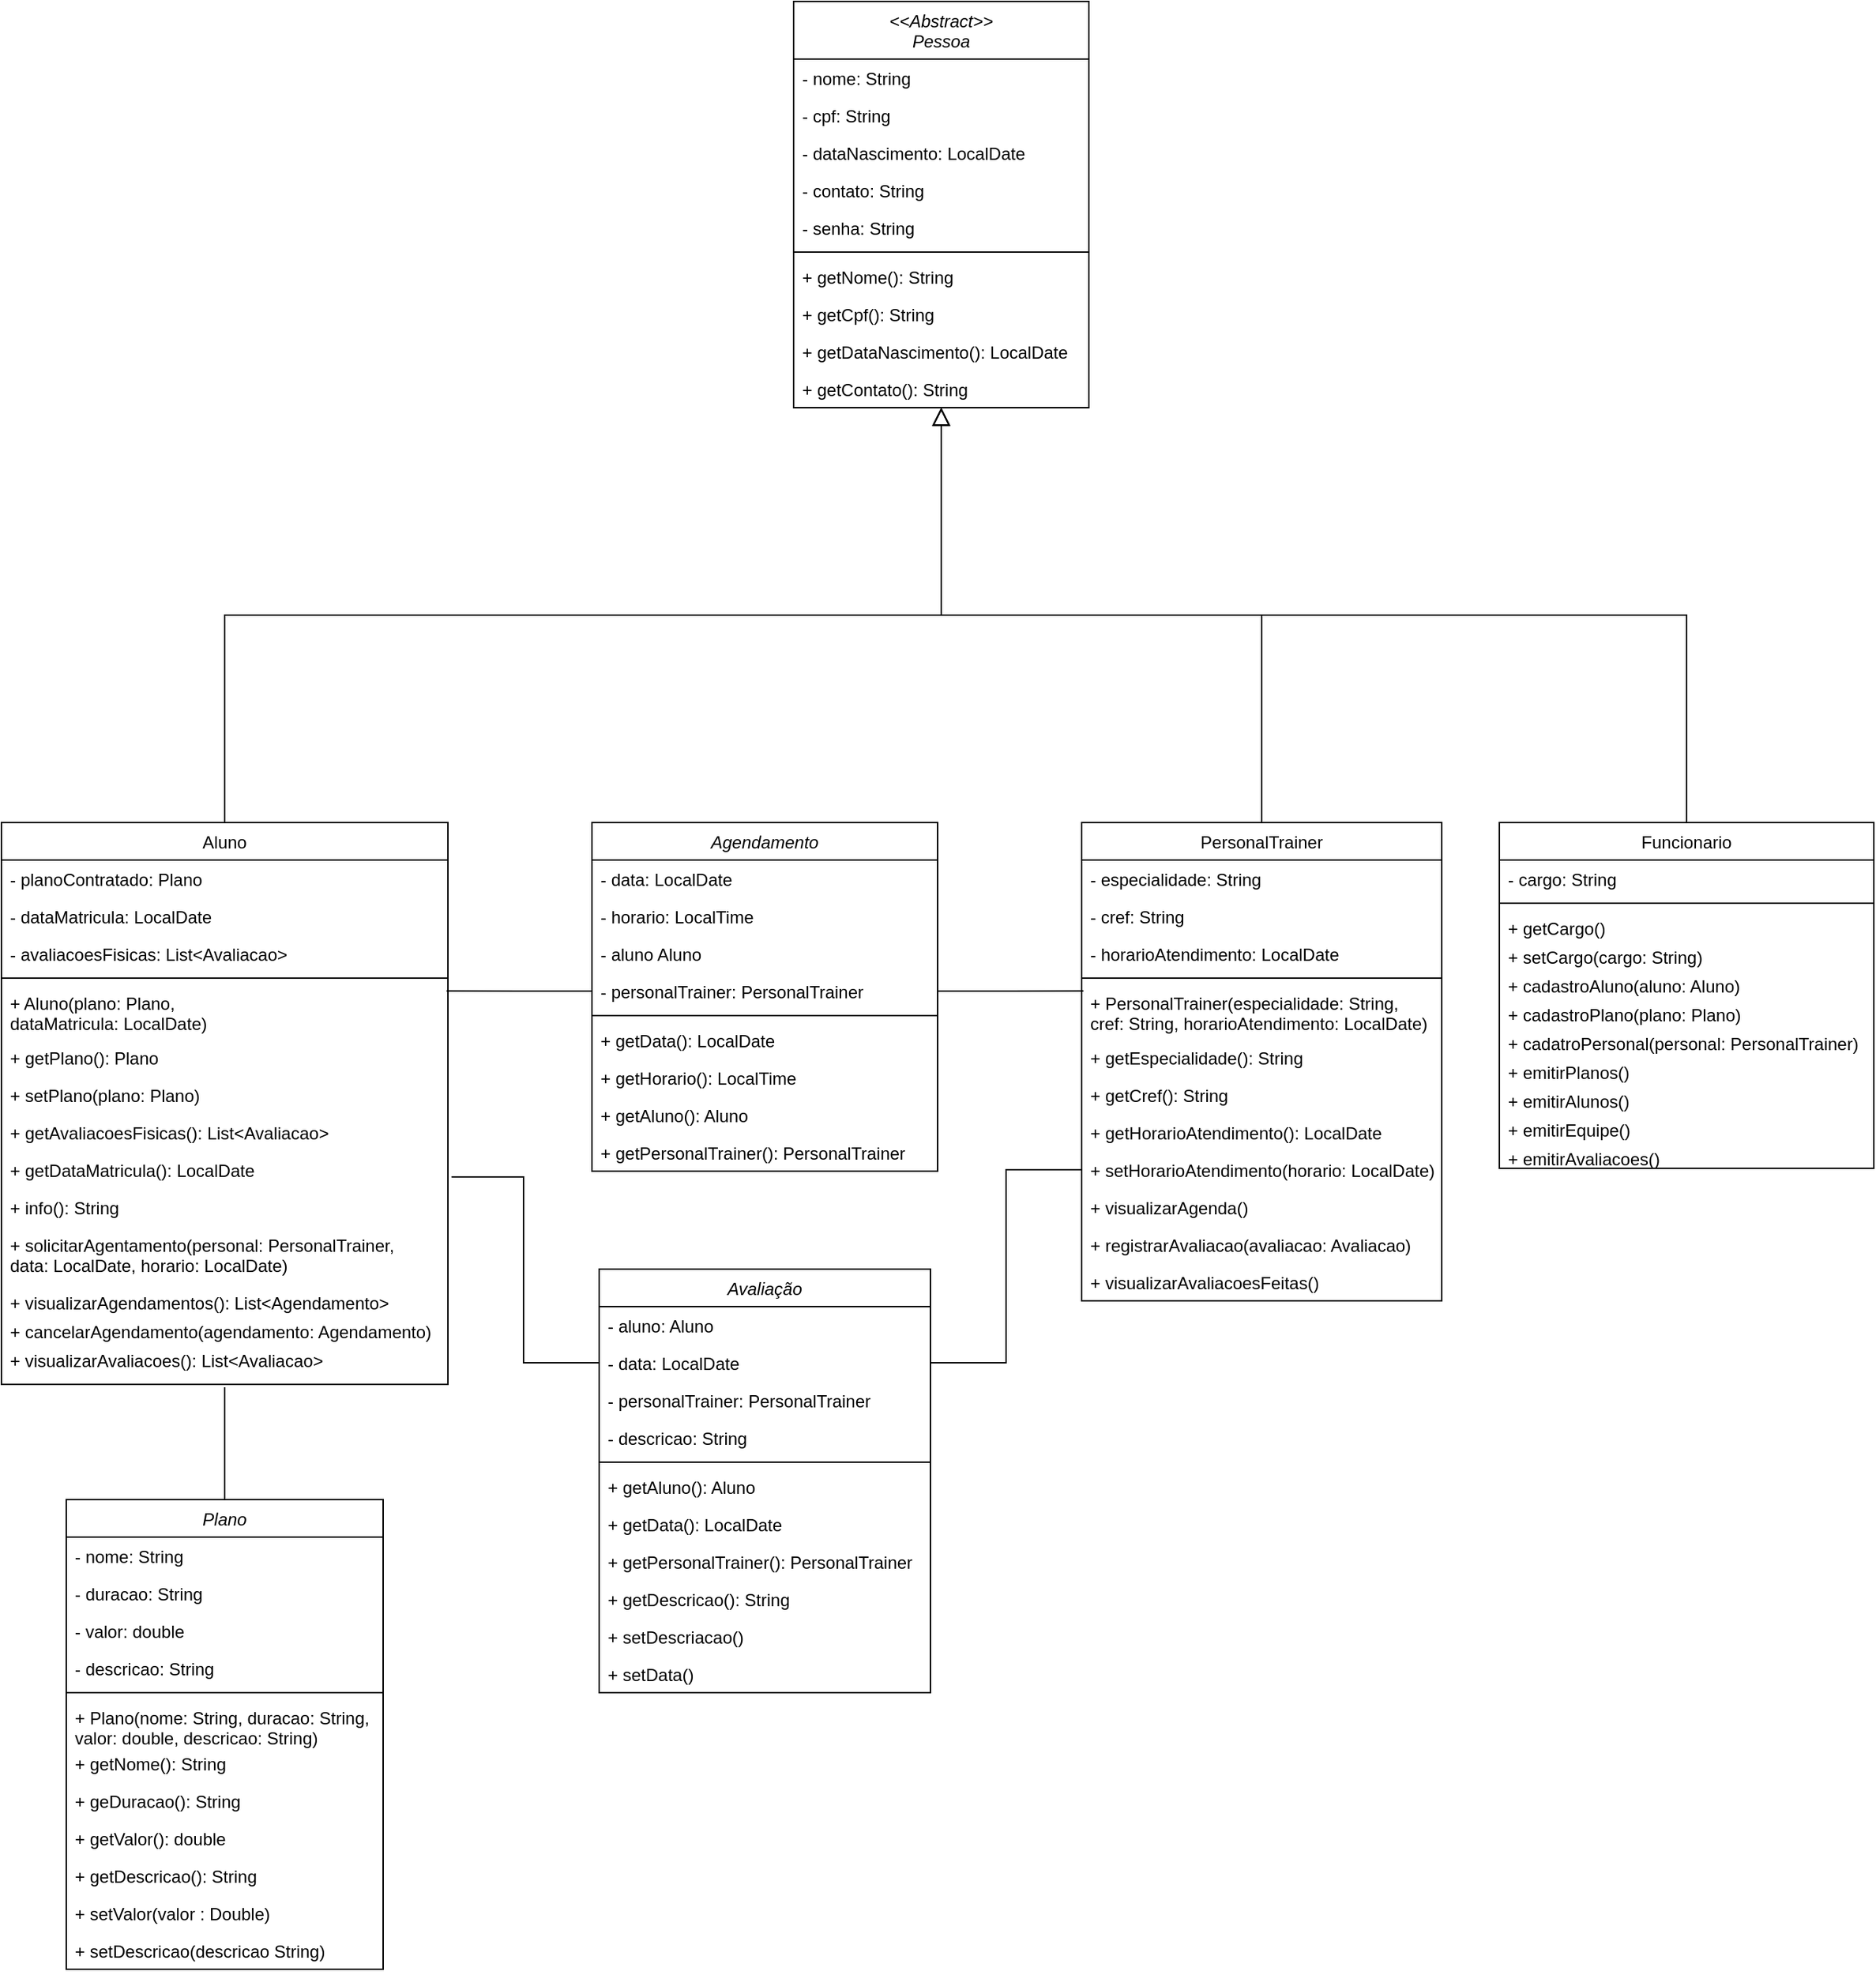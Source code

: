 <mxfile version="24.2.3" type="device">
  <diagram id="C5RBs43oDa-KdzZeNtuy" name="Page-1">
    <mxGraphModel dx="3194" dy="2094" grid="1" gridSize="10" guides="1" tooltips="1" connect="1" arrows="1" fold="1" page="1" pageScale="1" pageWidth="827" pageHeight="1169" math="0" shadow="0">
      <root>
        <mxCell id="WIyWlLk6GJQsqaUBKTNV-0" />
        <mxCell id="WIyWlLk6GJQsqaUBKTNV-1" parent="WIyWlLk6GJQsqaUBKTNV-0" />
        <mxCell id="zkfFHV4jXpPFQw0GAbJ--0" value="&lt;&lt;Abstract&gt;&gt;&#xa;Pessoa" style="swimlane;fontStyle=2;align=center;verticalAlign=top;childLayout=stackLayout;horizontal=1;startSize=40;horizontalStack=0;resizeParent=1;resizeLast=0;collapsible=1;marginBottom=0;rounded=0;shadow=0;strokeWidth=1;" parent="WIyWlLk6GJQsqaUBKTNV-1" vertex="1">
          <mxGeometry x="220" y="-230" width="205" height="282" as="geometry">
            <mxRectangle x="220" y="110" width="160" height="26" as="alternateBounds" />
          </mxGeometry>
        </mxCell>
        <mxCell id="zkfFHV4jXpPFQw0GAbJ--1" value="- nome: String" style="text;align=left;verticalAlign=top;spacingLeft=4;spacingRight=4;overflow=hidden;rotatable=0;points=[[0,0.5],[1,0.5]];portConstraint=eastwest;" parent="zkfFHV4jXpPFQw0GAbJ--0" vertex="1">
          <mxGeometry y="40" width="205" height="26" as="geometry" />
        </mxCell>
        <mxCell id="zkfFHV4jXpPFQw0GAbJ--2" value="- cpf: String" style="text;align=left;verticalAlign=top;spacingLeft=4;spacingRight=4;overflow=hidden;rotatable=0;points=[[0,0.5],[1,0.5]];portConstraint=eastwest;rounded=0;shadow=0;html=0;" parent="zkfFHV4jXpPFQw0GAbJ--0" vertex="1">
          <mxGeometry y="66" width="205" height="26" as="geometry" />
        </mxCell>
        <mxCell id="zkfFHV4jXpPFQw0GAbJ--3" value="- dataNascimento: LocalDate " style="text;align=left;verticalAlign=top;spacingLeft=4;spacingRight=4;overflow=hidden;rotatable=0;points=[[0,0.5],[1,0.5]];portConstraint=eastwest;rounded=0;shadow=0;html=0;" parent="zkfFHV4jXpPFQw0GAbJ--0" vertex="1">
          <mxGeometry y="92" width="205" height="26" as="geometry" />
        </mxCell>
        <mxCell id="J0K28uC7JAJ8UK2vLOY5-32" value="- contato: String" style="text;align=left;verticalAlign=top;spacingLeft=4;spacingRight=4;overflow=hidden;rotatable=0;points=[[0,0.5],[1,0.5]];portConstraint=eastwest;rounded=0;shadow=0;html=0;" parent="zkfFHV4jXpPFQw0GAbJ--0" vertex="1">
          <mxGeometry y="118" width="205" height="26" as="geometry" />
        </mxCell>
        <mxCell id="J0K28uC7JAJ8UK2vLOY5-33" value="- senha: String" style="text;align=left;verticalAlign=top;spacingLeft=4;spacingRight=4;overflow=hidden;rotatable=0;points=[[0,0.5],[1,0.5]];portConstraint=eastwest;rounded=0;shadow=0;html=0;" parent="zkfFHV4jXpPFQw0GAbJ--0" vertex="1">
          <mxGeometry y="144" width="205" height="26" as="geometry" />
        </mxCell>
        <mxCell id="zkfFHV4jXpPFQw0GAbJ--4" value="" style="line;html=1;strokeWidth=1;align=left;verticalAlign=middle;spacingTop=-1;spacingLeft=3;spacingRight=3;rotatable=0;labelPosition=right;points=[];portConstraint=eastwest;" parent="zkfFHV4jXpPFQw0GAbJ--0" vertex="1">
          <mxGeometry y="170" width="205" height="8" as="geometry" />
        </mxCell>
        <mxCell id="J0K28uC7JAJ8UK2vLOY5-101" value="+ getNome(): String" style="text;align=left;verticalAlign=top;spacingLeft=4;spacingRight=4;overflow=hidden;rotatable=0;points=[[0,0.5],[1,0.5]];portConstraint=eastwest;rounded=0;shadow=0;html=0;" parent="zkfFHV4jXpPFQw0GAbJ--0" vertex="1">
          <mxGeometry y="178" width="205" height="26" as="geometry" />
        </mxCell>
        <mxCell id="J0K28uC7JAJ8UK2vLOY5-102" value="+ getCpf(): String" style="text;align=left;verticalAlign=top;spacingLeft=4;spacingRight=4;overflow=hidden;rotatable=0;points=[[0,0.5],[1,0.5]];portConstraint=eastwest;rounded=0;shadow=0;html=0;" parent="zkfFHV4jXpPFQw0GAbJ--0" vertex="1">
          <mxGeometry y="204" width="205" height="26" as="geometry" />
        </mxCell>
        <mxCell id="J0K28uC7JAJ8UK2vLOY5-112" value="+ getDataNascimento(): LocalDate" style="text;align=left;verticalAlign=top;spacingLeft=4;spacingRight=4;overflow=hidden;rotatable=0;points=[[0,0.5],[1,0.5]];portConstraint=eastwest;rounded=0;shadow=0;html=0;" parent="zkfFHV4jXpPFQw0GAbJ--0" vertex="1">
          <mxGeometry y="230" width="205" height="26" as="geometry" />
        </mxCell>
        <mxCell id="J0K28uC7JAJ8UK2vLOY5-113" value="+ getContato(): String" style="text;align=left;verticalAlign=top;spacingLeft=4;spacingRight=4;overflow=hidden;rotatable=0;points=[[0,0.5],[1,0.5]];portConstraint=eastwest;rounded=0;shadow=0;html=0;" parent="zkfFHV4jXpPFQw0GAbJ--0" vertex="1">
          <mxGeometry y="256" width="205" height="26" as="geometry" />
        </mxCell>
        <mxCell id="zkfFHV4jXpPFQw0GAbJ--6" value="Aluno" style="swimlane;fontStyle=0;align=center;verticalAlign=top;childLayout=stackLayout;horizontal=1;startSize=26;horizontalStack=0;resizeParent=1;resizeLast=0;collapsible=1;marginBottom=0;rounded=0;shadow=0;strokeWidth=1;" parent="WIyWlLk6GJQsqaUBKTNV-1" vertex="1">
          <mxGeometry x="-330" y="340" width="310" height="390" as="geometry">
            <mxRectangle x="130" y="380" width="160" height="26" as="alternateBounds" />
          </mxGeometry>
        </mxCell>
        <mxCell id="zkfFHV4jXpPFQw0GAbJ--7" value="- planoContratado: Plano" style="text;align=left;verticalAlign=top;spacingLeft=4;spacingRight=4;overflow=hidden;rotatable=0;points=[[0,0.5],[1,0.5]];portConstraint=eastwest;" parent="zkfFHV4jXpPFQw0GAbJ--6" vertex="1">
          <mxGeometry y="26" width="310" height="26" as="geometry" />
        </mxCell>
        <mxCell id="zkfFHV4jXpPFQw0GAbJ--8" value="- dataMatricula: LocalDate" style="text;align=left;verticalAlign=top;spacingLeft=4;spacingRight=4;overflow=hidden;rotatable=0;points=[[0,0.5],[1,0.5]];portConstraint=eastwest;rounded=0;shadow=0;html=0;" parent="zkfFHV4jXpPFQw0GAbJ--6" vertex="1">
          <mxGeometry y="52" width="310" height="26" as="geometry" />
        </mxCell>
        <mxCell id="J0K28uC7JAJ8UK2vLOY5-39" value="- avaliacoesFisicas: List&lt;Avaliacao&gt;" style="text;align=left;verticalAlign=top;spacingLeft=4;spacingRight=4;overflow=hidden;rotatable=0;points=[[0,0.5],[1,0.5]];portConstraint=eastwest;rounded=0;shadow=0;html=0;" parent="zkfFHV4jXpPFQw0GAbJ--6" vertex="1">
          <mxGeometry y="78" width="310" height="26" as="geometry" />
        </mxCell>
        <mxCell id="zkfFHV4jXpPFQw0GAbJ--9" value="" style="line;html=1;strokeWidth=1;align=left;verticalAlign=middle;spacingTop=-1;spacingLeft=3;spacingRight=3;rotatable=0;labelPosition=right;points=[];portConstraint=eastwest;" parent="zkfFHV4jXpPFQw0GAbJ--6" vertex="1">
          <mxGeometry y="104" width="310" height="8" as="geometry" />
        </mxCell>
        <mxCell id="J0K28uC7JAJ8UK2vLOY5-69" value="+ Aluno(plano: Plano, &#xa;dataMatricula: LocalDate)&#xa;" style="text;align=left;verticalAlign=top;spacingLeft=4;spacingRight=4;overflow=hidden;rotatable=0;points=[[0,0.5],[1,0.5]];portConstraint=eastwest;rounded=0;shadow=0;html=0;" parent="zkfFHV4jXpPFQw0GAbJ--6" vertex="1">
          <mxGeometry y="112" width="310" height="38" as="geometry" />
        </mxCell>
        <mxCell id="J0K28uC7JAJ8UK2vLOY5-92" value="+ getPlano(): Plano&#xa;" style="text;align=left;verticalAlign=top;spacingLeft=4;spacingRight=4;overflow=hidden;rotatable=0;points=[[0,0.5],[1,0.5]];portConstraint=eastwest;rounded=0;shadow=0;html=0;" parent="zkfFHV4jXpPFQw0GAbJ--6" vertex="1">
          <mxGeometry y="150" width="310" height="26" as="geometry" />
        </mxCell>
        <mxCell id="J0K28uC7JAJ8UK2vLOY5-55" value="+ setPlano(plano: Plano)&#xa;" style="text;align=left;verticalAlign=top;spacingLeft=4;spacingRight=4;overflow=hidden;rotatable=0;points=[[0,0.5],[1,0.5]];portConstraint=eastwest;rounded=0;shadow=0;html=0;" parent="zkfFHV4jXpPFQw0GAbJ--6" vertex="1">
          <mxGeometry y="176" width="310" height="26" as="geometry" />
        </mxCell>
        <mxCell id="J0K28uC7JAJ8UK2vLOY5-54" value="+ getAvaliacoesFisicas(): List&lt;Avaliacao&gt;" style="text;align=left;verticalAlign=top;spacingLeft=4;spacingRight=4;overflow=hidden;rotatable=0;points=[[0,0.5],[1,0.5]];portConstraint=eastwest;rounded=0;shadow=0;html=0;" parent="zkfFHV4jXpPFQw0GAbJ--6" vertex="1">
          <mxGeometry y="202" width="310" height="26" as="geometry" />
        </mxCell>
        <mxCell id="J0K28uC7JAJ8UK2vLOY5-53" value="+ getDataMatricula(): LocalDate&#xa;" style="text;align=left;verticalAlign=top;spacingLeft=4;spacingRight=4;overflow=hidden;rotatable=0;points=[[0,0.5],[1,0.5]];portConstraint=eastwest;rounded=0;shadow=0;html=0;" parent="zkfFHV4jXpPFQw0GAbJ--6" vertex="1">
          <mxGeometry y="228" width="310" height="26" as="geometry" />
        </mxCell>
        <mxCell id="J0K28uC7JAJ8UK2vLOY5-52" value="+ info(): String&#xa;" style="text;align=left;verticalAlign=top;spacingLeft=4;spacingRight=4;overflow=hidden;rotatable=0;points=[[0,0.5],[1,0.5]];portConstraint=eastwest;rounded=0;shadow=0;html=0;" parent="zkfFHV4jXpPFQw0GAbJ--6" vertex="1">
          <mxGeometry y="254" width="310" height="26" as="geometry" />
        </mxCell>
        <mxCell id="J0K28uC7JAJ8UK2vLOY5-93" value="+ solicitarAgentamento(personal: PersonalTrainer,&#xa;data: LocalDate, horario: LocalDate)" style="text;align=left;verticalAlign=top;spacingLeft=4;spacingRight=4;overflow=hidden;rotatable=0;points=[[0,0.5],[1,0.5]];portConstraint=eastwest;rounded=0;shadow=0;html=0;" parent="zkfFHV4jXpPFQw0GAbJ--6" vertex="1">
          <mxGeometry y="280" width="310" height="40" as="geometry" />
        </mxCell>
        <mxCell id="J0K28uC7JAJ8UK2vLOY5-94" value="+ visualizarAgendamentos(): List&lt;Agendamento&gt;" style="text;align=left;verticalAlign=top;spacingLeft=4;spacingRight=4;overflow=hidden;rotatable=0;points=[[0,0.5],[1,0.5]];portConstraint=eastwest;rounded=0;shadow=0;html=0;" parent="zkfFHV4jXpPFQw0GAbJ--6" vertex="1">
          <mxGeometry y="320" width="310" height="20" as="geometry" />
        </mxCell>
        <mxCell id="J0K28uC7JAJ8UK2vLOY5-95" value="+ cancelarAgendamento(agendamento: Agendamento)" style="text;align=left;verticalAlign=top;spacingLeft=4;spacingRight=4;overflow=hidden;rotatable=0;points=[[0,0.5],[1,0.5]];portConstraint=eastwest;rounded=0;shadow=0;html=0;" parent="zkfFHV4jXpPFQw0GAbJ--6" vertex="1">
          <mxGeometry y="340" width="310" height="20" as="geometry" />
        </mxCell>
        <mxCell id="J0K28uC7JAJ8UK2vLOY5-96" value="+ visualizarAvaliacoes(): List&lt;Avaliacao&gt;" style="text;align=left;verticalAlign=top;spacingLeft=4;spacingRight=4;overflow=hidden;rotatable=0;points=[[0,0.5],[1,0.5]];portConstraint=eastwest;rounded=0;shadow=0;html=0;" parent="zkfFHV4jXpPFQw0GAbJ--6" vertex="1">
          <mxGeometry y="360" width="310" height="20" as="geometry" />
        </mxCell>
        <mxCell id="zkfFHV4jXpPFQw0GAbJ--12" value="" style="endArrow=block;endSize=10;endFill=0;shadow=0;strokeWidth=1;rounded=0;curved=0;edgeStyle=elbowEdgeStyle;elbow=vertical;" parent="WIyWlLk6GJQsqaUBKTNV-1" source="zkfFHV4jXpPFQw0GAbJ--6" target="zkfFHV4jXpPFQw0GAbJ--0" edge="1">
          <mxGeometry width="160" relative="1" as="geometry">
            <mxPoint x="200" y="203" as="sourcePoint" />
            <mxPoint x="200" y="203" as="targetPoint" />
          </mxGeometry>
        </mxCell>
        <mxCell id="zkfFHV4jXpPFQw0GAbJ--13" value="Funcionario" style="swimlane;fontStyle=0;align=center;verticalAlign=top;childLayout=stackLayout;horizontal=1;startSize=26;horizontalStack=0;resizeParent=1;resizeLast=0;collapsible=1;marginBottom=0;rounded=0;shadow=0;strokeWidth=1;" parent="WIyWlLk6GJQsqaUBKTNV-1" vertex="1">
          <mxGeometry x="710" y="340" width="260" height="240" as="geometry">
            <mxRectangle x="340" y="380" width="170" height="26" as="alternateBounds" />
          </mxGeometry>
        </mxCell>
        <mxCell id="zkfFHV4jXpPFQw0GAbJ--14" value="- cargo: String" style="text;align=left;verticalAlign=top;spacingLeft=4;spacingRight=4;overflow=hidden;rotatable=0;points=[[0,0.5],[1,0.5]];portConstraint=eastwest;" parent="zkfFHV4jXpPFQw0GAbJ--13" vertex="1">
          <mxGeometry y="26" width="260" height="26" as="geometry" />
        </mxCell>
        <mxCell id="zkfFHV4jXpPFQw0GAbJ--15" value="" style="line;html=1;strokeWidth=1;align=left;verticalAlign=middle;spacingTop=-1;spacingLeft=3;spacingRight=3;rotatable=0;labelPosition=right;points=[];portConstraint=eastwest;" parent="zkfFHV4jXpPFQw0GAbJ--13" vertex="1">
          <mxGeometry y="52" width="260" height="8" as="geometry" />
        </mxCell>
        <mxCell id="J0K28uC7JAJ8UK2vLOY5-72" value="+ getCargo()&#xa;" style="text;align=left;verticalAlign=top;spacingLeft=4;spacingRight=4;overflow=hidden;rotatable=0;points=[[0,0.5],[1,0.5]];portConstraint=eastwest;rounded=0;shadow=0;html=0;" parent="zkfFHV4jXpPFQw0GAbJ--13" vertex="1">
          <mxGeometry y="60" width="260" height="20" as="geometry" />
        </mxCell>
        <mxCell id="J0K28uC7JAJ8UK2vLOY5-73" value="+ setCargo(cargo: String)&#xa;" style="text;align=left;verticalAlign=top;spacingLeft=4;spacingRight=4;overflow=hidden;rotatable=0;points=[[0,0.5],[1,0.5]];portConstraint=eastwest;rounded=0;shadow=0;html=0;" parent="zkfFHV4jXpPFQw0GAbJ--13" vertex="1">
          <mxGeometry y="80" width="260" height="20" as="geometry" />
        </mxCell>
        <mxCell id="J0K28uC7JAJ8UK2vLOY5-74" value="+ cadastroAluno(aluno: Aluno)&#xa;" style="text;align=left;verticalAlign=top;spacingLeft=4;spacingRight=4;overflow=hidden;rotatable=0;points=[[0,0.5],[1,0.5]];portConstraint=eastwest;rounded=0;shadow=0;html=0;" parent="zkfFHV4jXpPFQw0GAbJ--13" vertex="1">
          <mxGeometry y="100" width="260" height="20" as="geometry" />
        </mxCell>
        <mxCell id="J0K28uC7JAJ8UK2vLOY5-75" value="+ cadastroPlano(plano: Plano)&#xa;&#xa;" style="text;align=left;verticalAlign=top;spacingLeft=4;spacingRight=4;overflow=hidden;rotatable=0;points=[[0,0.5],[1,0.5]];portConstraint=eastwest;rounded=0;shadow=0;html=0;" parent="zkfFHV4jXpPFQw0GAbJ--13" vertex="1">
          <mxGeometry y="120" width="260" height="20" as="geometry" />
        </mxCell>
        <mxCell id="J0K28uC7JAJ8UK2vLOY5-76" value="+ cadatroPersonal(personal: PersonalTrainer)&#xa;" style="text;align=left;verticalAlign=top;spacingLeft=4;spacingRight=4;overflow=hidden;rotatable=0;points=[[0,0.5],[1,0.5]];portConstraint=eastwest;rounded=0;shadow=0;html=0;" parent="zkfFHV4jXpPFQw0GAbJ--13" vertex="1">
          <mxGeometry y="140" width="260" height="20" as="geometry" />
        </mxCell>
        <mxCell id="J0K28uC7JAJ8UK2vLOY5-77" value="+ emitirPlanos()" style="text;align=left;verticalAlign=top;spacingLeft=4;spacingRight=4;overflow=hidden;rotatable=0;points=[[0,0.5],[1,0.5]];portConstraint=eastwest;rounded=0;shadow=0;html=0;" parent="zkfFHV4jXpPFQw0GAbJ--13" vertex="1">
          <mxGeometry y="160" width="260" height="20" as="geometry" />
        </mxCell>
        <mxCell id="J0K28uC7JAJ8UK2vLOY5-78" value="+ emitirAlunos()" style="text;align=left;verticalAlign=top;spacingLeft=4;spacingRight=4;overflow=hidden;rotatable=0;points=[[0,0.5],[1,0.5]];portConstraint=eastwest;rounded=0;shadow=0;html=0;" parent="zkfFHV4jXpPFQw0GAbJ--13" vertex="1">
          <mxGeometry y="180" width="260" height="20" as="geometry" />
        </mxCell>
        <mxCell id="J0K28uC7JAJ8UK2vLOY5-79" value="+ emitirEquipe()" style="text;align=left;verticalAlign=top;spacingLeft=4;spacingRight=4;overflow=hidden;rotatable=0;points=[[0,0.5],[1,0.5]];portConstraint=eastwest;rounded=0;shadow=0;html=0;" parent="zkfFHV4jXpPFQw0GAbJ--13" vertex="1">
          <mxGeometry y="200" width="260" height="20" as="geometry" />
        </mxCell>
        <mxCell id="J0K28uC7JAJ8UK2vLOY5-80" value="+ emitirAvaliacoes()" style="text;align=left;verticalAlign=top;spacingLeft=4;spacingRight=4;overflow=hidden;rotatable=0;points=[[0,0.5],[1,0.5]];portConstraint=eastwest;rounded=0;shadow=0;html=0;" parent="zkfFHV4jXpPFQw0GAbJ--13" vertex="1">
          <mxGeometry y="220" width="260" height="20" as="geometry" />
        </mxCell>
        <mxCell id="zkfFHV4jXpPFQw0GAbJ--16" value="" style="endArrow=block;endSize=10;endFill=0;shadow=0;strokeWidth=1;rounded=0;curved=0;edgeStyle=elbowEdgeStyle;elbow=vertical;" parent="WIyWlLk6GJQsqaUBKTNV-1" source="zkfFHV4jXpPFQw0GAbJ--13" target="zkfFHV4jXpPFQw0GAbJ--0" edge="1">
          <mxGeometry width="160" relative="1" as="geometry">
            <mxPoint x="210" y="373" as="sourcePoint" />
            <mxPoint x="310" y="271" as="targetPoint" />
          </mxGeometry>
        </mxCell>
        <mxCell id="J0K28uC7JAJ8UK2vLOY5-0" value="PersonalTrainer" style="swimlane;fontStyle=0;align=center;verticalAlign=top;childLayout=stackLayout;horizontal=1;startSize=26;horizontalStack=0;resizeParent=1;resizeLast=0;collapsible=1;marginBottom=0;rounded=0;shadow=0;strokeWidth=1;" parent="WIyWlLk6GJQsqaUBKTNV-1" vertex="1">
          <mxGeometry x="420" y="340" width="250" height="332" as="geometry">
            <mxRectangle x="130" y="380" width="160" height="26" as="alternateBounds" />
          </mxGeometry>
        </mxCell>
        <mxCell id="J0K28uC7JAJ8UK2vLOY5-1" value="- especialidade: String" style="text;align=left;verticalAlign=top;spacingLeft=4;spacingRight=4;overflow=hidden;rotatable=0;points=[[0,0.5],[1,0.5]];portConstraint=eastwest;" parent="J0K28uC7JAJ8UK2vLOY5-0" vertex="1">
          <mxGeometry y="26" width="250" height="26" as="geometry" />
        </mxCell>
        <mxCell id="J0K28uC7JAJ8UK2vLOY5-2" value="- cref: String" style="text;align=left;verticalAlign=top;spacingLeft=4;spacingRight=4;overflow=hidden;rotatable=0;points=[[0,0.5],[1,0.5]];portConstraint=eastwest;rounded=0;shadow=0;html=0;" parent="J0K28uC7JAJ8UK2vLOY5-0" vertex="1">
          <mxGeometry y="52" width="250" height="26" as="geometry" />
        </mxCell>
        <mxCell id="J0K28uC7JAJ8UK2vLOY5-40" value="- horarioAtendimento: LocalDate" style="text;align=left;verticalAlign=top;spacingLeft=4;spacingRight=4;overflow=hidden;rotatable=0;points=[[0,0.5],[1,0.5]];portConstraint=eastwest;rounded=0;shadow=0;html=0;" parent="J0K28uC7JAJ8UK2vLOY5-0" vertex="1">
          <mxGeometry y="78" width="250" height="26" as="geometry" />
        </mxCell>
        <mxCell id="J0K28uC7JAJ8UK2vLOY5-3" value="" style="line;html=1;strokeWidth=1;align=left;verticalAlign=middle;spacingTop=-1;spacingLeft=3;spacingRight=3;rotatable=0;labelPosition=right;points=[];portConstraint=eastwest;" parent="J0K28uC7JAJ8UK2vLOY5-0" vertex="1">
          <mxGeometry y="104" width="250" height="8" as="geometry" />
        </mxCell>
        <mxCell id="J0K28uC7JAJ8UK2vLOY5-70" value="+ PersonalTrainer(especialidade: String, &#xa;cref: String, horarioAtendimento: LocalDate)" style="text;align=left;verticalAlign=top;spacingLeft=4;spacingRight=4;overflow=hidden;rotatable=0;points=[[0,0.5],[1,0.5]];portConstraint=eastwest;rounded=0;shadow=0;html=0;" parent="J0K28uC7JAJ8UK2vLOY5-0" vertex="1">
          <mxGeometry y="112" width="250" height="38" as="geometry" />
        </mxCell>
        <mxCell id="J0K28uC7JAJ8UK2vLOY5-57" value="+ getEspecialidade(): String&#xa;" style="text;align=left;verticalAlign=top;spacingLeft=4;spacingRight=4;overflow=hidden;rotatable=0;points=[[0,0.5],[1,0.5]];portConstraint=eastwest;rounded=0;shadow=0;html=0;" parent="J0K28uC7JAJ8UK2vLOY5-0" vertex="1">
          <mxGeometry y="150" width="250" height="26" as="geometry" />
        </mxCell>
        <mxCell id="J0K28uC7JAJ8UK2vLOY5-58" value="+ getCref(): String&#xa;&#xa;" style="text;align=left;verticalAlign=top;spacingLeft=4;spacingRight=4;overflow=hidden;rotatable=0;points=[[0,0.5],[1,0.5]];portConstraint=eastwest;rounded=0;shadow=0;html=0;" parent="J0K28uC7JAJ8UK2vLOY5-0" vertex="1">
          <mxGeometry y="176" width="250" height="26" as="geometry" />
        </mxCell>
        <mxCell id="J0K28uC7JAJ8UK2vLOY5-59" value="+ getHorarioAtendimento(): LocalDate" style="text;align=left;verticalAlign=top;spacingLeft=4;spacingRight=4;overflow=hidden;rotatable=0;points=[[0,0.5],[1,0.5]];portConstraint=eastwest;rounded=0;shadow=0;html=0;" parent="J0K28uC7JAJ8UK2vLOY5-0" vertex="1">
          <mxGeometry y="202" width="250" height="26" as="geometry" />
        </mxCell>
        <mxCell id="J0K28uC7JAJ8UK2vLOY5-71" value="+ setHorarioAtendimento(horario: LocalDate)" style="text;align=left;verticalAlign=top;spacingLeft=4;spacingRight=4;overflow=hidden;rotatable=0;points=[[0,0.5],[1,0.5]];portConstraint=eastwest;rounded=0;shadow=0;html=0;" parent="J0K28uC7JAJ8UK2vLOY5-0" vertex="1">
          <mxGeometry y="228" width="250" height="26" as="geometry" />
        </mxCell>
        <mxCell id="J0K28uC7JAJ8UK2vLOY5-89" value="+ visualizarAgenda()" style="text;align=left;verticalAlign=top;spacingLeft=4;spacingRight=4;overflow=hidden;rotatable=0;points=[[0,0.5],[1,0.5]];portConstraint=eastwest;rounded=0;shadow=0;html=0;" parent="J0K28uC7JAJ8UK2vLOY5-0" vertex="1">
          <mxGeometry y="254" width="250" height="26" as="geometry" />
        </mxCell>
        <mxCell id="J0K28uC7JAJ8UK2vLOY5-90" value="+ registrarAvaliacao(avaliacao: Avaliacao)" style="text;align=left;verticalAlign=top;spacingLeft=4;spacingRight=4;overflow=hidden;rotatable=0;points=[[0,0.5],[1,0.5]];portConstraint=eastwest;rounded=0;shadow=0;html=0;" parent="J0K28uC7JAJ8UK2vLOY5-0" vertex="1">
          <mxGeometry y="280" width="250" height="26" as="geometry" />
        </mxCell>
        <mxCell id="J0K28uC7JAJ8UK2vLOY5-91" value="+ visualizarAvaliacoesFeitas()" style="text;align=left;verticalAlign=top;spacingLeft=4;spacingRight=4;overflow=hidden;rotatable=0;points=[[0,0.5],[1,0.5]];portConstraint=eastwest;rounded=0;shadow=0;html=0;" parent="J0K28uC7JAJ8UK2vLOY5-0" vertex="1">
          <mxGeometry y="306" width="250" height="26" as="geometry" />
        </mxCell>
        <mxCell id="J0K28uC7JAJ8UK2vLOY5-7" value="Agendamento" style="swimlane;fontStyle=2;align=center;verticalAlign=top;childLayout=stackLayout;horizontal=1;startSize=26;horizontalStack=0;resizeParent=1;resizeLast=0;collapsible=1;marginBottom=0;rounded=0;shadow=0;strokeWidth=1;" parent="WIyWlLk6GJQsqaUBKTNV-1" vertex="1">
          <mxGeometry x="80" y="340" width="240" height="242" as="geometry">
            <mxRectangle x="230" y="140" width="160" height="26" as="alternateBounds" />
          </mxGeometry>
        </mxCell>
        <mxCell id="J0K28uC7JAJ8UK2vLOY5-8" value="- data: LocalDate" style="text;align=left;verticalAlign=top;spacingLeft=4;spacingRight=4;overflow=hidden;rotatable=0;points=[[0,0.5],[1,0.5]];portConstraint=eastwest;" parent="J0K28uC7JAJ8UK2vLOY5-7" vertex="1">
          <mxGeometry y="26" width="240" height="26" as="geometry" />
        </mxCell>
        <mxCell id="J0K28uC7JAJ8UK2vLOY5-9" value="- horario: LocalTime" style="text;align=left;verticalAlign=top;spacingLeft=4;spacingRight=4;overflow=hidden;rotatable=0;points=[[0,0.5],[1,0.5]];portConstraint=eastwest;rounded=0;shadow=0;html=0;" parent="J0K28uC7JAJ8UK2vLOY5-7" vertex="1">
          <mxGeometry y="52" width="240" height="26" as="geometry" />
        </mxCell>
        <mxCell id="J0K28uC7JAJ8UK2vLOY5-10" value="- aluno Aluno" style="text;align=left;verticalAlign=top;spacingLeft=4;spacingRight=4;overflow=hidden;rotatable=0;points=[[0,0.5],[1,0.5]];portConstraint=eastwest;rounded=0;shadow=0;html=0;" parent="J0K28uC7JAJ8UK2vLOY5-7" vertex="1">
          <mxGeometry y="78" width="240" height="26" as="geometry" />
        </mxCell>
        <mxCell id="J0K28uC7JAJ8UK2vLOY5-43" value="- personalTrainer: PersonalTrainer" style="text;align=left;verticalAlign=top;spacingLeft=4;spacingRight=4;overflow=hidden;rotatable=0;points=[[0,0.5],[1,0.5]];portConstraint=eastwest;rounded=0;shadow=0;html=0;" parent="J0K28uC7JAJ8UK2vLOY5-7" vertex="1">
          <mxGeometry y="104" width="240" height="26" as="geometry" />
        </mxCell>
        <mxCell id="J0K28uC7JAJ8UK2vLOY5-11" value="" style="line;html=1;strokeWidth=1;align=left;verticalAlign=middle;spacingTop=-1;spacingLeft=3;spacingRight=3;rotatable=0;labelPosition=right;points=[];portConstraint=eastwest;" parent="J0K28uC7JAJ8UK2vLOY5-7" vertex="1">
          <mxGeometry y="130" width="240" height="8" as="geometry" />
        </mxCell>
        <mxCell id="r_1aaFdvK2zJq5AqH5Nm-6" value="+ getData(): LocalDate" style="text;align=left;verticalAlign=top;spacingLeft=4;spacingRight=4;overflow=hidden;rotatable=0;points=[[0,0.5],[1,0.5]];portConstraint=eastwest;rounded=0;shadow=0;html=0;" parent="J0K28uC7JAJ8UK2vLOY5-7" vertex="1">
          <mxGeometry y="138" width="240" height="26" as="geometry" />
        </mxCell>
        <mxCell id="r_1aaFdvK2zJq5AqH5Nm-7" value="+ getHorario(): LocalTime" style="text;align=left;verticalAlign=top;spacingLeft=4;spacingRight=4;overflow=hidden;rotatable=0;points=[[0,0.5],[1,0.5]];portConstraint=eastwest;rounded=0;shadow=0;html=0;" parent="J0K28uC7JAJ8UK2vLOY5-7" vertex="1">
          <mxGeometry y="164" width="240" height="26" as="geometry" />
        </mxCell>
        <mxCell id="r_1aaFdvK2zJq5AqH5Nm-8" value="+ getAluno(): Aluno" style="text;align=left;verticalAlign=top;spacingLeft=4;spacingRight=4;overflow=hidden;rotatable=0;points=[[0,0.5],[1,0.5]];portConstraint=eastwest;rounded=0;shadow=0;html=0;" parent="J0K28uC7JAJ8UK2vLOY5-7" vertex="1">
          <mxGeometry y="190" width="240" height="26" as="geometry" />
        </mxCell>
        <mxCell id="r_1aaFdvK2zJq5AqH5Nm-9" value="+ getPersonalTrainer(): PersonalTrainer" style="text;align=left;verticalAlign=top;spacingLeft=4;spacingRight=4;overflow=hidden;rotatable=0;points=[[0,0.5],[1,0.5]];portConstraint=eastwest;rounded=0;shadow=0;html=0;" parent="J0K28uC7JAJ8UK2vLOY5-7" vertex="1">
          <mxGeometry y="216" width="240" height="26" as="geometry" />
        </mxCell>
        <mxCell id="J0K28uC7JAJ8UK2vLOY5-50" style="edgeStyle=orthogonalEdgeStyle;rounded=0;orthogonalLoop=1;jettySize=auto;html=1;endArrow=none;endFill=0;exitX=0.5;exitY=0;exitDx=0;exitDy=0;" parent="WIyWlLk6GJQsqaUBKTNV-1" source="J0K28uC7JAJ8UK2vLOY5-13" edge="1">
          <mxGeometry relative="1" as="geometry">
            <mxPoint x="-175" y="732" as="targetPoint" />
          </mxGeometry>
        </mxCell>
        <mxCell id="J0K28uC7JAJ8UK2vLOY5-13" value="Plano" style="swimlane;fontStyle=2;align=center;verticalAlign=top;childLayout=stackLayout;horizontal=1;startSize=26;horizontalStack=0;resizeParent=1;resizeLast=0;collapsible=1;marginBottom=0;rounded=0;shadow=0;strokeWidth=1;" parent="WIyWlLk6GJQsqaUBKTNV-1" vertex="1">
          <mxGeometry x="-285" y="810" width="220" height="326" as="geometry">
            <mxRectangle x="230" y="140" width="160" height="26" as="alternateBounds" />
          </mxGeometry>
        </mxCell>
        <mxCell id="J0K28uC7JAJ8UK2vLOY5-42" value="- nome: String" style="text;align=left;verticalAlign=top;spacingLeft=4;spacingRight=4;overflow=hidden;rotatable=0;points=[[0,0.5],[1,0.5]];portConstraint=eastwest;" parent="J0K28uC7JAJ8UK2vLOY5-13" vertex="1">
          <mxGeometry y="26" width="220" height="26" as="geometry" />
        </mxCell>
        <mxCell id="J0K28uC7JAJ8UK2vLOY5-14" value="- duracao: String" style="text;align=left;verticalAlign=top;spacingLeft=4;spacingRight=4;overflow=hidden;rotatable=0;points=[[0,0.5],[1,0.5]];portConstraint=eastwest;" parent="J0K28uC7JAJ8UK2vLOY5-13" vertex="1">
          <mxGeometry y="52" width="220" height="26" as="geometry" />
        </mxCell>
        <mxCell id="J0K28uC7JAJ8UK2vLOY5-15" value="- valor: double" style="text;align=left;verticalAlign=top;spacingLeft=4;spacingRight=4;overflow=hidden;rotatable=0;points=[[0,0.5],[1,0.5]];portConstraint=eastwest;rounded=0;shadow=0;html=0;" parent="J0K28uC7JAJ8UK2vLOY5-13" vertex="1">
          <mxGeometry y="78" width="220" height="26" as="geometry" />
        </mxCell>
        <mxCell id="J0K28uC7JAJ8UK2vLOY5-16" value="- descricao: String" style="text;align=left;verticalAlign=top;spacingLeft=4;spacingRight=4;overflow=hidden;rotatable=0;points=[[0,0.5],[1,0.5]];portConstraint=eastwest;rounded=0;shadow=0;html=0;" parent="J0K28uC7JAJ8UK2vLOY5-13" vertex="1">
          <mxGeometry y="104" width="220" height="26" as="geometry" />
        </mxCell>
        <mxCell id="J0K28uC7JAJ8UK2vLOY5-17" value="" style="line;html=1;strokeWidth=1;align=left;verticalAlign=middle;spacingTop=-1;spacingLeft=3;spacingRight=3;rotatable=0;labelPosition=right;points=[];portConstraint=eastwest;" parent="J0K28uC7JAJ8UK2vLOY5-13" vertex="1">
          <mxGeometry y="130" width="220" height="8" as="geometry" />
        </mxCell>
        <mxCell id="J0K28uC7JAJ8UK2vLOY5-118" value="+ Plano(nome: String, duracao: String, &#xa;valor: double, descricao: String)&#xa;" style="text;align=left;verticalAlign=top;spacingLeft=4;spacingRight=4;overflow=hidden;rotatable=0;points=[[0,0.5],[1,0.5]];portConstraint=eastwest;rounded=0;shadow=0;html=0;" parent="J0K28uC7JAJ8UK2vLOY5-13" vertex="1">
          <mxGeometry y="138" width="220" height="32" as="geometry" />
        </mxCell>
        <mxCell id="J0K28uC7JAJ8UK2vLOY5-114" value="+ getNome(): String&#xa;" style="text;align=left;verticalAlign=top;spacingLeft=4;spacingRight=4;overflow=hidden;rotatable=0;points=[[0,0.5],[1,0.5]];portConstraint=eastwest;rounded=0;shadow=0;html=0;" parent="J0K28uC7JAJ8UK2vLOY5-13" vertex="1">
          <mxGeometry y="170" width="220" height="26" as="geometry" />
        </mxCell>
        <mxCell id="J0K28uC7JAJ8UK2vLOY5-115" value="+ geDuracao(): String&#xa;" style="text;align=left;verticalAlign=top;spacingLeft=4;spacingRight=4;overflow=hidden;rotatable=0;points=[[0,0.5],[1,0.5]];portConstraint=eastwest;rounded=0;shadow=0;html=0;" parent="J0K28uC7JAJ8UK2vLOY5-13" vertex="1">
          <mxGeometry y="196" width="220" height="26" as="geometry" />
        </mxCell>
        <mxCell id="J0K28uC7JAJ8UK2vLOY5-116" value="+ getValor(): double&#xa;" style="text;align=left;verticalAlign=top;spacingLeft=4;spacingRight=4;overflow=hidden;rotatable=0;points=[[0,0.5],[1,0.5]];portConstraint=eastwest;rounded=0;shadow=0;html=0;" parent="J0K28uC7JAJ8UK2vLOY5-13" vertex="1">
          <mxGeometry y="222" width="220" height="26" as="geometry" />
        </mxCell>
        <mxCell id="J0K28uC7JAJ8UK2vLOY5-117" value="+ getDescricao(): String&#xa;" style="text;align=left;verticalAlign=top;spacingLeft=4;spacingRight=4;overflow=hidden;rotatable=0;points=[[0,0.5],[1,0.5]];portConstraint=eastwest;rounded=0;shadow=0;html=0;" parent="J0K28uC7JAJ8UK2vLOY5-13" vertex="1">
          <mxGeometry y="248" width="220" height="26" as="geometry" />
        </mxCell>
        <mxCell id="J0K28uC7JAJ8UK2vLOY5-119" value="+ setValor(valor : Double)&#xa;" style="text;align=left;verticalAlign=top;spacingLeft=4;spacingRight=4;overflow=hidden;rotatable=0;points=[[0,0.5],[1,0.5]];portConstraint=eastwest;rounded=0;shadow=0;html=0;" parent="J0K28uC7JAJ8UK2vLOY5-13" vertex="1">
          <mxGeometry y="274" width="220" height="26" as="geometry" />
        </mxCell>
        <mxCell id="J0K28uC7JAJ8UK2vLOY5-120" value="+ setDescricao(descricao String)&#xa;" style="text;align=left;verticalAlign=top;spacingLeft=4;spacingRight=4;overflow=hidden;rotatable=0;points=[[0,0.5],[1,0.5]];portConstraint=eastwest;rounded=0;shadow=0;html=0;" parent="J0K28uC7JAJ8UK2vLOY5-13" vertex="1">
          <mxGeometry y="300" width="220" height="26" as="geometry" />
        </mxCell>
        <mxCell id="J0K28uC7JAJ8UK2vLOY5-25" value="Avaliação" style="swimlane;fontStyle=2;align=center;verticalAlign=top;childLayout=stackLayout;horizontal=1;startSize=26;horizontalStack=0;resizeParent=1;resizeLast=0;collapsible=1;marginBottom=0;rounded=0;shadow=0;strokeWidth=1;" parent="WIyWlLk6GJQsqaUBKTNV-1" vertex="1">
          <mxGeometry x="85" y="650" width="230" height="294" as="geometry">
            <mxRectangle x="230" y="140" width="160" height="26" as="alternateBounds" />
          </mxGeometry>
        </mxCell>
        <mxCell id="J0K28uC7JAJ8UK2vLOY5-26" value="- aluno: Aluno" style="text;align=left;verticalAlign=top;spacingLeft=4;spacingRight=4;overflow=hidden;rotatable=0;points=[[0,0.5],[1,0.5]];portConstraint=eastwest;" parent="J0K28uC7JAJ8UK2vLOY5-25" vertex="1">
          <mxGeometry y="26" width="230" height="26" as="geometry" />
        </mxCell>
        <mxCell id="J0K28uC7JAJ8UK2vLOY5-27" value="- data: LocalDate" style="text;align=left;verticalAlign=top;spacingLeft=4;spacingRight=4;overflow=hidden;rotatable=0;points=[[0,0.5],[1,0.5]];portConstraint=eastwest;rounded=0;shadow=0;html=0;" parent="J0K28uC7JAJ8UK2vLOY5-25" vertex="1">
          <mxGeometry y="52" width="230" height="26" as="geometry" />
        </mxCell>
        <mxCell id="J0K28uC7JAJ8UK2vLOY5-28" value="- personalTrainer: PersonalTrainer" style="text;align=left;verticalAlign=top;spacingLeft=4;spacingRight=4;overflow=hidden;rotatable=0;points=[[0,0.5],[1,0.5]];portConstraint=eastwest;rounded=0;shadow=0;html=0;" parent="J0K28uC7JAJ8UK2vLOY5-25" vertex="1">
          <mxGeometry y="78" width="230" height="26" as="geometry" />
        </mxCell>
        <mxCell id="J0K28uC7JAJ8UK2vLOY5-44" value="- descricao: String" style="text;align=left;verticalAlign=top;spacingLeft=4;spacingRight=4;overflow=hidden;rotatable=0;points=[[0,0.5],[1,0.5]];portConstraint=eastwest;rounded=0;shadow=0;html=0;" parent="J0K28uC7JAJ8UK2vLOY5-25" vertex="1">
          <mxGeometry y="104" width="230" height="26" as="geometry" />
        </mxCell>
        <mxCell id="J0K28uC7JAJ8UK2vLOY5-29" value="" style="line;html=1;strokeWidth=1;align=left;verticalAlign=middle;spacingTop=-1;spacingLeft=3;spacingRight=3;rotatable=0;labelPosition=right;points=[];portConstraint=eastwest;" parent="J0K28uC7JAJ8UK2vLOY5-25" vertex="1">
          <mxGeometry y="130" width="230" height="8" as="geometry" />
        </mxCell>
        <mxCell id="r_1aaFdvK2zJq5AqH5Nm-0" value="+ getAluno(): Aluno&#xa;" style="text;align=left;verticalAlign=top;spacingLeft=4;spacingRight=4;overflow=hidden;rotatable=0;points=[[0,0.5],[1,0.5]];portConstraint=eastwest;rounded=0;shadow=0;html=0;" parent="J0K28uC7JAJ8UK2vLOY5-25" vertex="1">
          <mxGeometry y="138" width="230" height="26" as="geometry" />
        </mxCell>
        <mxCell id="r_1aaFdvK2zJq5AqH5Nm-1" value="+ getData(): LocalDate&#xa;&#xa;" style="text;align=left;verticalAlign=top;spacingLeft=4;spacingRight=4;overflow=hidden;rotatable=0;points=[[0,0.5],[1,0.5]];portConstraint=eastwest;rounded=0;shadow=0;html=0;" parent="J0K28uC7JAJ8UK2vLOY5-25" vertex="1">
          <mxGeometry y="164" width="230" height="26" as="geometry" />
        </mxCell>
        <mxCell id="r_1aaFdvK2zJq5AqH5Nm-2" value="+ getPersonalTrainer(): PersonalTrainer" style="text;align=left;verticalAlign=top;spacingLeft=4;spacingRight=4;overflow=hidden;rotatable=0;points=[[0,0.5],[1,0.5]];portConstraint=eastwest;rounded=0;shadow=0;html=0;" parent="J0K28uC7JAJ8UK2vLOY5-25" vertex="1">
          <mxGeometry y="190" width="230" height="26" as="geometry" />
        </mxCell>
        <mxCell id="r_1aaFdvK2zJq5AqH5Nm-3" value="+ getDescricao(): String" style="text;align=left;verticalAlign=top;spacingLeft=4;spacingRight=4;overflow=hidden;rotatable=0;points=[[0,0.5],[1,0.5]];portConstraint=eastwest;rounded=0;shadow=0;html=0;" parent="J0K28uC7JAJ8UK2vLOY5-25" vertex="1">
          <mxGeometry y="216" width="230" height="26" as="geometry" />
        </mxCell>
        <mxCell id="r_1aaFdvK2zJq5AqH5Nm-4" value="+ setDescriacao()" style="text;align=left;verticalAlign=top;spacingLeft=4;spacingRight=4;overflow=hidden;rotatable=0;points=[[0,0.5],[1,0.5]];portConstraint=eastwest;rounded=0;shadow=0;html=0;" parent="J0K28uC7JAJ8UK2vLOY5-25" vertex="1">
          <mxGeometry y="242" width="230" height="26" as="geometry" />
        </mxCell>
        <mxCell id="r_1aaFdvK2zJq5AqH5Nm-5" value="+ setData()" style="text;align=left;verticalAlign=top;spacingLeft=4;spacingRight=4;overflow=hidden;rotatable=0;points=[[0,0.5],[1,0.5]];portConstraint=eastwest;rounded=0;shadow=0;html=0;" parent="J0K28uC7JAJ8UK2vLOY5-25" vertex="1">
          <mxGeometry y="268" width="230" height="26" as="geometry" />
        </mxCell>
        <mxCell id="J0K28uC7JAJ8UK2vLOY5-38" value="" style="endArrow=block;endSize=10;endFill=0;shadow=0;strokeWidth=1;rounded=0;curved=0;edgeStyle=elbowEdgeStyle;elbow=vertical;exitX=0.5;exitY=0;exitDx=0;exitDy=0;entryX=0.5;entryY=1;entryDx=0;entryDy=0;" parent="WIyWlLk6GJQsqaUBKTNV-1" source="J0K28uC7JAJ8UK2vLOY5-0" target="zkfFHV4jXpPFQw0GAbJ--0" edge="1">
          <mxGeometry width="160" relative="1" as="geometry">
            <mxPoint x="494" y="350" as="sourcePoint" />
            <mxPoint x="300" y="244" as="targetPoint" />
          </mxGeometry>
        </mxCell>
        <mxCell id="RUWdySorm04QLod3QM_S-0" style="edgeStyle=orthogonalEdgeStyle;rounded=0;orthogonalLoop=1;jettySize=auto;html=1;exitX=0;exitY=0.5;exitDx=0;exitDy=0;entryX=0.997;entryY=0.128;entryDx=0;entryDy=0;entryPerimeter=0;endArrow=none;endFill=0;" edge="1" parent="WIyWlLk6GJQsqaUBKTNV-1" source="J0K28uC7JAJ8UK2vLOY5-43" target="J0K28uC7JAJ8UK2vLOY5-69">
          <mxGeometry relative="1" as="geometry" />
        </mxCell>
        <mxCell id="RUWdySorm04QLod3QM_S-1" style="edgeStyle=orthogonalEdgeStyle;rounded=0;orthogonalLoop=1;jettySize=auto;html=1;entryX=0.005;entryY=0.128;entryDx=0;entryDy=0;entryPerimeter=0;endArrow=none;endFill=0;" edge="1" parent="WIyWlLk6GJQsqaUBKTNV-1" source="J0K28uC7JAJ8UK2vLOY5-43" target="J0K28uC7JAJ8UK2vLOY5-70">
          <mxGeometry relative="1" as="geometry" />
        </mxCell>
        <mxCell id="RUWdySorm04QLod3QM_S-2" style="edgeStyle=orthogonalEdgeStyle;rounded=0;orthogonalLoop=1;jettySize=auto;html=1;exitX=1;exitY=0.5;exitDx=0;exitDy=0;entryX=0;entryY=0.5;entryDx=0;entryDy=0;endArrow=none;endFill=0;" edge="1" parent="WIyWlLk6GJQsqaUBKTNV-1" source="J0K28uC7JAJ8UK2vLOY5-27" target="J0K28uC7JAJ8UK2vLOY5-71">
          <mxGeometry relative="1" as="geometry" />
        </mxCell>
        <mxCell id="RUWdySorm04QLod3QM_S-3" style="edgeStyle=orthogonalEdgeStyle;rounded=0;orthogonalLoop=1;jettySize=auto;html=1;exitX=0;exitY=0.5;exitDx=0;exitDy=0;entryX=1.008;entryY=0.692;entryDx=0;entryDy=0;entryPerimeter=0;endArrow=none;endFill=0;" edge="1" parent="WIyWlLk6GJQsqaUBKTNV-1" source="J0K28uC7JAJ8UK2vLOY5-27" target="J0K28uC7JAJ8UK2vLOY5-53">
          <mxGeometry relative="1" as="geometry" />
        </mxCell>
      </root>
    </mxGraphModel>
  </diagram>
</mxfile>
